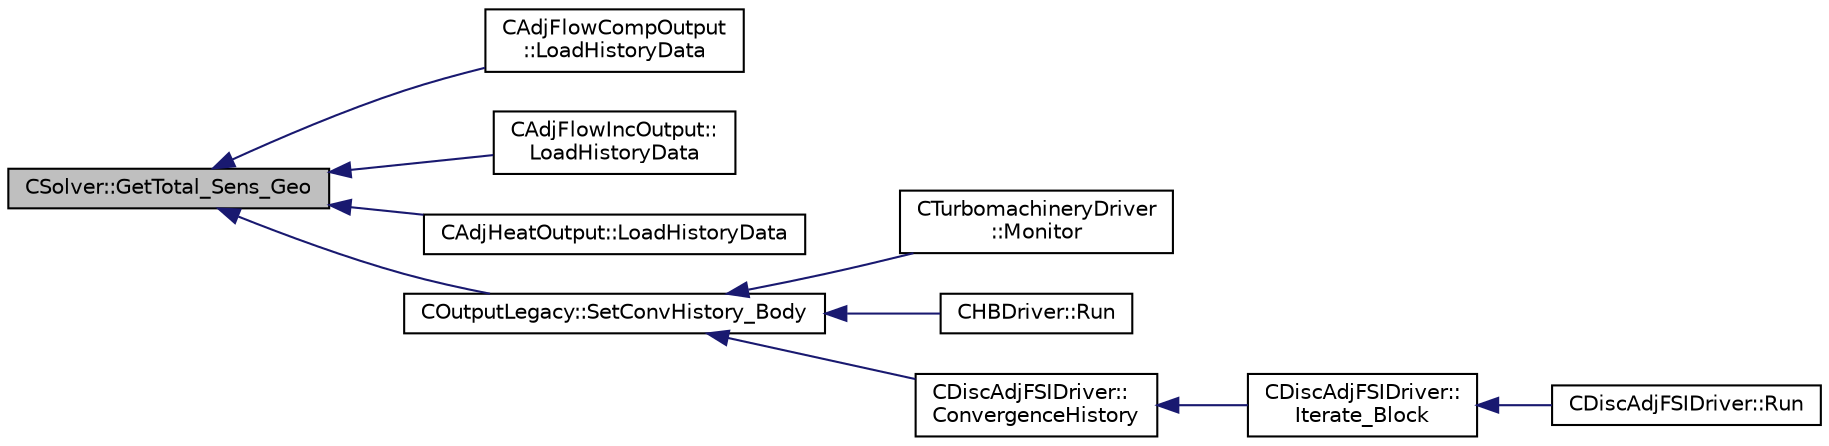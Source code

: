 digraph "CSolver::GetTotal_Sens_Geo"
{
  edge [fontname="Helvetica",fontsize="10",labelfontname="Helvetica",labelfontsize="10"];
  node [fontname="Helvetica",fontsize="10",shape=record];
  rankdir="LR";
  Node3492 [label="CSolver::GetTotal_Sens_Geo",height=0.2,width=0.4,color="black", fillcolor="grey75", style="filled", fontcolor="black"];
  Node3492 -> Node3493 [dir="back",color="midnightblue",fontsize="10",style="solid",fontname="Helvetica"];
  Node3493 [label="CAdjFlowCompOutput\l::LoadHistoryData",height=0.2,width=0.4,color="black", fillcolor="white", style="filled",URL="$class_c_adj_flow_comp_output.html#a7485dfd1c70b7c51fbdd50b48ed47d3a",tooltip="Load the history output field values. "];
  Node3492 -> Node3494 [dir="back",color="midnightblue",fontsize="10",style="solid",fontname="Helvetica"];
  Node3494 [label="CAdjFlowIncOutput::\lLoadHistoryData",height=0.2,width=0.4,color="black", fillcolor="white", style="filled",URL="$class_c_adj_flow_inc_output.html#aeaa468fb58cf41f28d4fa216c4274f29",tooltip="Load the history output field values. "];
  Node3492 -> Node3495 [dir="back",color="midnightblue",fontsize="10",style="solid",fontname="Helvetica"];
  Node3495 [label="CAdjHeatOutput::LoadHistoryData",height=0.2,width=0.4,color="black", fillcolor="white", style="filled",URL="$class_c_adj_heat_output.html#acf9ceddb55ca0e52f0ff1ea5b74930d7",tooltip="Load the history output field values. "];
  Node3492 -> Node3496 [dir="back",color="midnightblue",fontsize="10",style="solid",fontname="Helvetica"];
  Node3496 [label="COutputLegacy::SetConvHistory_Body",height=0.2,width=0.4,color="black", fillcolor="white", style="filled",URL="$class_c_output_legacy.html#a217cc0d778a3828499189a9debee47c6",tooltip="Write the history file and the convergence on the screen for serial computations. ..."];
  Node3496 -> Node3497 [dir="back",color="midnightblue",fontsize="10",style="solid",fontname="Helvetica"];
  Node3497 [label="CTurbomachineryDriver\l::Monitor",height=0.2,width=0.4,color="black", fillcolor="white", style="filled",URL="$class_c_turbomachinery_driver.html#a41d7b50bbacef68eb5436293ebb2da4f",tooltip="Monitor the computation. "];
  Node3496 -> Node3498 [dir="back",color="midnightblue",fontsize="10",style="solid",fontname="Helvetica"];
  Node3498 [label="CHBDriver::Run",height=0.2,width=0.4,color="black", fillcolor="white", style="filled",URL="$class_c_h_b_driver.html#a98c0448a8e0404845ee54e25b62eaea9",tooltip="Run a single iteration of a Harmonic Balance problem. "];
  Node3496 -> Node3499 [dir="back",color="midnightblue",fontsize="10",style="solid",fontname="Helvetica"];
  Node3499 [label="CDiscAdjFSIDriver::\lConvergenceHistory",height=0.2,width=0.4,color="black", fillcolor="white", style="filled",URL="$class_c_disc_adj_f_s_i_driver.html#a139dfa2442613879f2b15f28a09c2bd5",tooltip="Output the convergence history. "];
  Node3499 -> Node3500 [dir="back",color="midnightblue",fontsize="10",style="solid",fontname="Helvetica"];
  Node3500 [label="CDiscAdjFSIDriver::\lIterate_Block",height=0.2,width=0.4,color="black", fillcolor="white", style="filled",URL="$class_c_disc_adj_f_s_i_driver.html#a84949f139fa795b7d34d6ff77e82eb5c",tooltip="Iterate a certain block for adjoint FSI - may be the whole set of variables or independent and subite..."];
  Node3500 -> Node3501 [dir="back",color="midnightblue",fontsize="10",style="solid",fontname="Helvetica"];
  Node3501 [label="CDiscAdjFSIDriver::Run",height=0.2,width=0.4,color="black", fillcolor="white", style="filled",URL="$class_c_disc_adj_f_s_i_driver.html#a2e965d6e9c4dcfc296077cae225cab21",tooltip="Run a Discrete Adjoint iteration for the FSI problem. "];
}

